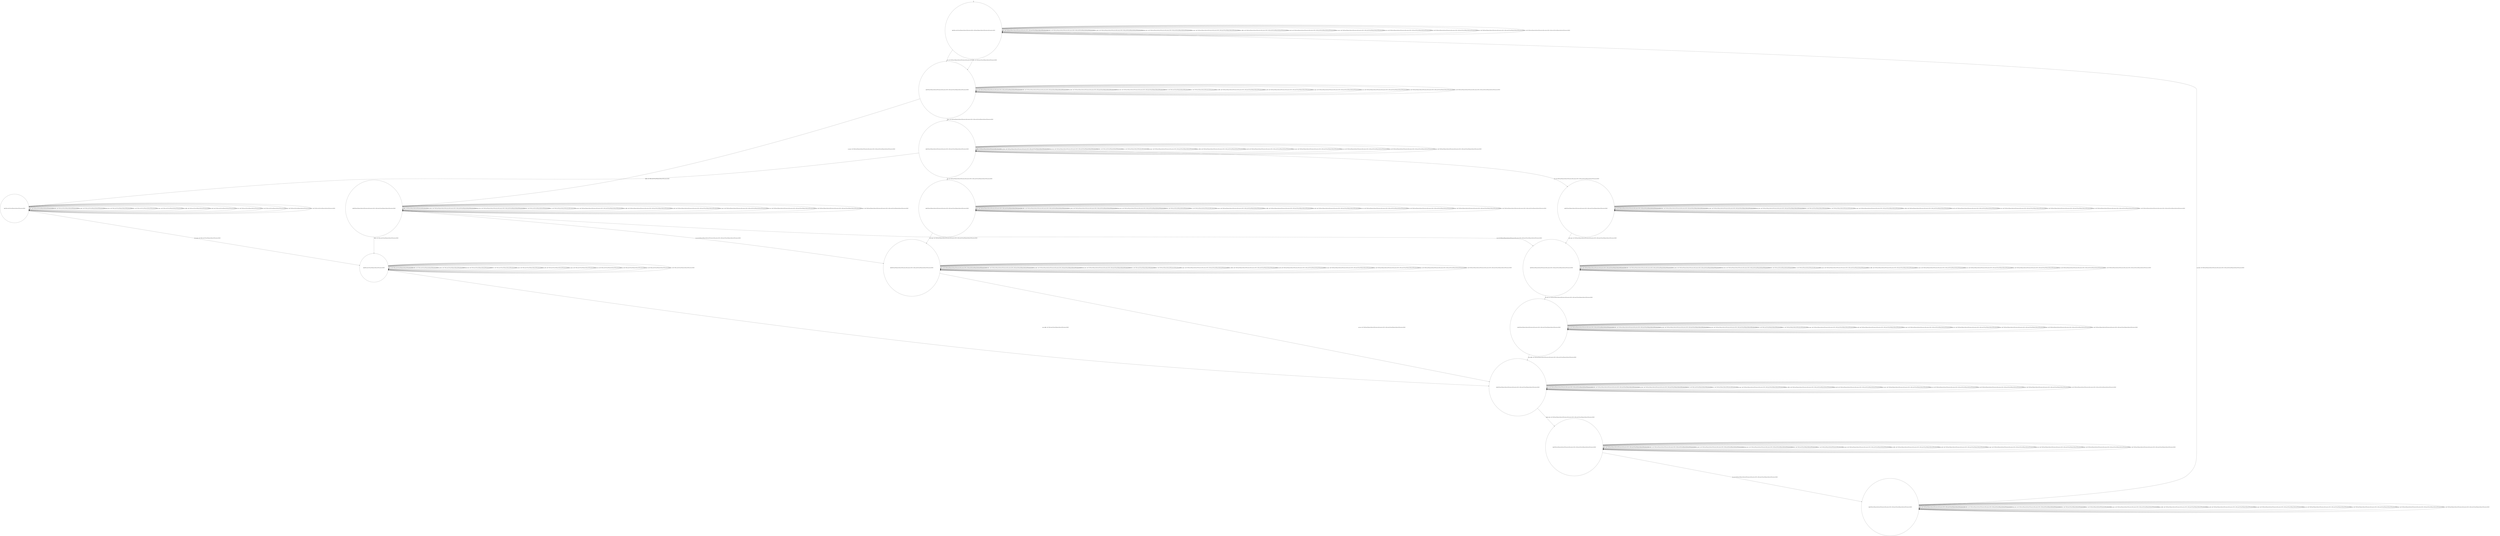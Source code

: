 digraph g {
	edge [lblstyle="above, sloped"];
	s0 [shape="circle" label="0@[((DOL and COF and TEA and CAP and TON and not EUR) or (EUR and TEA and CAP and TON and not DOL and not COF))]"];
	s1 [shape="circle" label="1@[((EUR and TEA and CAP and TON and not DOL and not COF) or (DOL and COF and TEA and CAP and TON and not EUR))]"];
	s2 [shape="circle" label="2@[((EUR and TEA and CAP and TON and not DOL and not COF) or (DOL and COF and TEA and CAP and TON and not EUR))]"];
	s3 [shape="circle" label="3@[((EUR and TEA and CAP and TON and not DOL and not COF) or (DOL and COF and TEA and CAP and TON and not EUR))]"];
	s4 [shape="circle" label="4@[((EUR and TEA and CAP and TON and not DOL and not COF) or (DOL and COF and TEA and CAP and TON and not EUR))]"];
	s5 [shape="circle" label="5@[((DOL and COF and TEA and CAP and TON and not EUR))]"];
	s6 [shape="circle" label="6@[((EUR and TEA and CAP and TON and not DOL and not COF) or (DOL and COF and TEA and CAP and TON and not EUR))]"];
	s7 [shape="circle" label="7@[((EUR and TEA and CAP and TON and not DOL and not COF) or (DOL and COF and TEA and CAP and TON and not EUR))]"];
	s8 [shape="circle" label="8@[((DOL and COF and TEA and CAP and TON and not EUR))]"];
	s9 [shape="circle" label="9@[((EUR and TEA and CAP and TON and not DOL and not COF) or (DOL and COF and TEA and CAP and TON and not EUR))]"];
	s10 [shape="circle" label="10@[((EUR and TEA and CAP and TON and not DOL and not COF) or (DOL and COF and TEA and CAP and TON and not EUR))]"];
	s11 [shape="circle" label="11@[((EUR and TEA and CAP and TON and not DOL and not COF) or (DOL and COF and TEA and CAP and TON and not EUR))]"];
	s12 [shape="circle" label="12@[((EUR and TEA and CAP and TON and not DOL and not COF) or (DOL and COF and TEA and CAP and TON and not EUR))]"];
	s13 [shape="circle" label="13@[((EUR and TEA and CAP and TON and not DOL and not COF) or (DOL and COF and TEA and CAP and TON and not EUR))]"];
	s0 -> s0 [label="cap / nok() [((EUR and TEA and CAP and TON and not DOL and not COF) or (DOL and COF and TEA and CAP and TON and not EUR))]"];
	s0 -> s0 [label="coffee / nok() [((EUR and TEA and CAP and TON and not DOL and not COF) or (DOL and COF and TEA and CAP and TON and not EUR))]"];
	s0 -> s0 [label="cup_taken / nok() [((EUR and TEA and CAP and TON and not DOL and not COF) or (DOL and COF and TEA and CAP and TON and not EUR))]"];
	s0 -> s0 [label="display_done / nok() [((EUR and TEA and CAP and TON and not DOL and not COF) or (DOL and COF and TEA and CAP and TON and not EUR))]"];
	s0 -> s1 [label="dollar / ok() [((DOL and COF and TEA and CAP and TON and not EUR))]"];
	s0 -> s1 [label="euro / ok() [((EUR and TEA and CAP and TON and not DOL and not COF))]"];
	s0 -> s0 [label="no_sugar / nok() [((EUR and TEA and CAP and TON and not DOL and not COF) or (DOL and COF and TEA and CAP and TON and not EUR))]"];
	s0 -> s0 [label="pour_coffee / nok() [((EUR and TEA and CAP and TON and not DOL and not COF) or (DOL and COF and TEA and CAP and TON and not EUR))]"];
	s0 -> s0 [label="pour_milk / nok() [((EUR and TEA and CAP and TON and not DOL and not COF) or (DOL and COF and TEA and CAP and TON and not EUR))]"];
	s0 -> s0 [label="pour_sugar / nok() [((EUR and TEA and CAP and TON and not DOL and not COF) or (DOL and COF and TEA and CAP and TON and not EUR))]"];
	s0 -> s0 [label="pour_tea / nok() [((EUR and TEA and CAP and TON and not DOL and not COF) or (DOL and COF and TEA and CAP and TON and not EUR))]"];
	s0 -> s0 [label="ring / nok() [((EUR and TEA and CAP and TON and not DOL and not COF) or (DOL and COF and TEA and CAP and TON and not EUR))]"];
	s0 -> s0 [label="sugar / nok() [((EUR and TEA and CAP and TON and not DOL and not COF) or (DOL and COF and TEA and CAP and TON and not EUR))]"];
	s0 -> s0 [label="tea / nok() [((EUR and TEA and CAP and TON and not DOL and not COF) or (DOL and COF and TEA and CAP and TON and not EUR))]"];
	s1 -> s1 [label="cap / nok() [((EUR and TEA and CAP and TON and not DOL and not COF) or (DOL and COF and TEA and CAP and TON and not EUR))]"];
	s1 -> s1 [label="coffee / nok() [((EUR and TEA and CAP and TON and not DOL and not COF) or (DOL and COF and TEA and CAP and TON and not EUR))]"];
	s1 -> s1 [label="cup_taken / nok() [((EUR and TEA and CAP and TON and not DOL and not COF) or (DOL and COF and TEA and CAP and TON and not EUR))]"];
	s1 -> s1 [label="display_done / nok() [((EUR and TEA and CAP and TON and not DOL and not COF) or (DOL and COF and TEA and CAP and TON and not EUR))]"];
	s1 -> s1 [label="dollar / nok() [((DOL and COF and TEA and CAP and TON and not EUR))]"];
	s1 -> s1 [label="euro / nok() [((EUR and TEA and CAP and TON and not DOL and not COF))]"];
	s1 -> s2 [label="no_sugar / ok() [((EUR and TEA and CAP and TON and not DOL and not COF) or (DOL and COF and TEA and CAP and TON and not EUR))]"];
	s1 -> s1 [label="pour_coffee / nok() [((EUR and TEA and CAP and TON and not DOL and not COF) or (DOL and COF and TEA and CAP and TON and not EUR))]"];
	s1 -> s1 [label="pour_milk / nok() [((EUR and TEA and CAP and TON and not DOL and not COF) or (DOL and COF and TEA and CAP and TON and not EUR))]"];
	s1 -> s1 [label="pour_sugar / nok() [((EUR and TEA and CAP and TON and not DOL and not COF) or (DOL and COF and TEA and CAP and TON and not EUR))]"];
	s1 -> s1 [label="pour_tea / nok() [((EUR and TEA and CAP and TON and not DOL and not COF) or (DOL and COF and TEA and CAP and TON and not EUR))]"];
	s1 -> s1 [label="ring / nok() [((EUR and TEA and CAP and TON and not DOL and not COF) or (DOL and COF and TEA and CAP and TON and not EUR))]"];
	s1 -> s3 [label="sugar / ok() [((EUR and TEA and CAP and TON and not DOL and not COF) or (DOL and COF and TEA and CAP and TON and not EUR))]"];
	s1 -> s1 [label="tea / nok() [((EUR and TEA and CAP and TON and not DOL and not COF) or (DOL and COF and TEA and CAP and TON and not EUR))]"];
	s2 -> s7 [label="cap / ok() [((EUR and TEA and CAP and TON and not DOL and not COF) or (DOL and COF and TEA and CAP and TON and not EUR))]"];
	s2 -> s2 [label="coffee / Ω [((EUR and TEA and CAP and TON and not DOL and not COF))]"];
	s2 -> s8 [label="coffee / ok() [((DOL and COF and TEA and CAP and TON and not EUR))]"];
	s2 -> s2 [label="cup_taken / nok() [((EUR and TEA and CAP and TON and not DOL and not COF) or (DOL and COF and TEA and CAP and TON and not EUR))]"];
	s2 -> s2 [label="display_done / nok() [((EUR and TEA and CAP and TON and not DOL and not COF) or (DOL and COF and TEA and CAP and TON and not EUR))]"];
	s2 -> s2 [label="dollar / nok() [((DOL and COF and TEA and CAP and TON and not EUR))]"];
	s2 -> s2 [label="euro / nok() [((EUR and TEA and CAP and TON and not DOL and not COF))]"];
	s2 -> s2 [label="no_sugar / nok() [((EUR and TEA and CAP and TON and not DOL and not COF) or (DOL and COF and TEA and CAP and TON and not EUR))]"];
	s2 -> s2 [label="pour_coffee / nok() [((EUR and TEA and CAP and TON and not DOL and not COF) or (DOL and COF and TEA and CAP and TON and not EUR))]"];
	s2 -> s2 [label="pour_milk / nok() [((EUR and TEA and CAP and TON and not DOL and not COF) or (DOL and COF and TEA and CAP and TON and not EUR))]"];
	s2 -> s2 [label="pour_sugar / nok() [((EUR and TEA and CAP and TON and not DOL and not COF) or (DOL and COF and TEA and CAP and TON and not EUR))]"];
	s2 -> s2 [label="pour_tea / nok() [((EUR and TEA and CAP and TON and not DOL and not COF) or (DOL and COF and TEA and CAP and TON and not EUR))]"];
	s2 -> s2 [label="ring / nok() [((EUR and TEA and CAP and TON and not DOL and not COF) or (DOL and COF and TEA and CAP and TON and not EUR))]"];
	s2 -> s2 [label="sugar / void() [((EUR and TEA and CAP and TON and not DOL and not COF) or (DOL and COF and TEA and CAP and TON and not EUR))]"];
	s2 -> s9 [label="tea / ok() [((EUR and TEA and CAP and TON and not DOL and not COF) or (DOL and COF and TEA and CAP and TON and not EUR))]"];
	s3 -> s4 [label="cap / ok() [((EUR and TEA and CAP and TON and not DOL and not COF) or (DOL and COF and TEA and CAP and TON and not EUR))]"];
	s3 -> s5 [label="coffee / ok() [((DOL and COF and TEA and CAP and TON and not EUR))]"];
	s3 -> s3 [label="coffee / Ω [((EUR and TEA and CAP and TON and not DOL and not COF))]"];
	s3 -> s3 [label="cup_taken / nok() [((EUR and TEA and CAP and TON and not DOL and not COF) or (DOL and COF and TEA and CAP and TON and not EUR))]"];
	s3 -> s3 [label="display_done / nok() [((EUR and TEA and CAP and TON and not DOL and not COF) or (DOL and COF and TEA and CAP and TON and not EUR))]"];
	s3 -> s3 [label="dollar / nok() [((DOL and COF and TEA and CAP and TON and not EUR))]"];
	s3 -> s3 [label="euro / nok() [((EUR and TEA and CAP and TON and not DOL and not COF))]"];
	s3 -> s3 [label="no_sugar / void() [((EUR and TEA and CAP and TON and not DOL and not COF) or (DOL and COF and TEA and CAP and TON and not EUR))]"];
	s3 -> s3 [label="pour_coffee / nok() [((EUR and TEA and CAP and TON and not DOL and not COF) or (DOL and COF and TEA and CAP and TON and not EUR))]"];
	s3 -> s3 [label="pour_milk / nok() [((EUR and TEA and CAP and TON and not DOL and not COF) or (DOL and COF and TEA and CAP and TON and not EUR))]"];
	s3 -> s3 [label="pour_sugar / nok() [((EUR and TEA and CAP and TON and not DOL and not COF) or (DOL and COF and TEA and CAP and TON and not EUR))]"];
	s3 -> s3 [label="pour_tea / nok() [((EUR and TEA and CAP and TON and not DOL and not COF) or (DOL and COF and TEA and CAP and TON and not EUR))]"];
	s3 -> s3 [label="ring / nok() [((EUR and TEA and CAP and TON and not DOL and not COF) or (DOL and COF and TEA and CAP and TON and not EUR))]"];
	s3 -> s3 [label="sugar / nok() [((EUR and TEA and CAP and TON and not DOL and not COF) or (DOL and COF and TEA and CAP and TON and not EUR))]"];
	s3 -> s6 [label="tea / ok() [((EUR and TEA and CAP and TON and not DOL and not COF) or (DOL and COF and TEA and CAP and TON and not EUR))]"];
	s4 -> s4 [label="cap / nok() [((EUR and TEA and CAP and TON and not DOL and not COF) or (DOL and COF and TEA and CAP and TON and not EUR))]"];
	s4 -> s4 [label="coffee / void() [((EUR and TEA and CAP and TON and not DOL and not COF) or (DOL and COF and TEA and CAP and TON and not EUR))]"];
	s4 -> s4 [label="cup_taken / nok() [((EUR and TEA and CAP and TON and not DOL and not COF) or (DOL and COF and TEA and CAP and TON and not EUR))]"];
	s4 -> s4 [label="display_done / nok() [((EUR and TEA and CAP and TON and not DOL and not COF) or (DOL and COF and TEA and CAP and TON and not EUR))]"];
	s4 -> s4 [label="dollar / nok() [((DOL and COF and TEA and CAP and TON and not EUR))]"];
	s4 -> s4 [label="euro / nok() [((EUR and TEA and CAP and TON and not DOL and not COF))]"];
	s4 -> s4 [label="no_sugar / nok() [((EUR and TEA and CAP and TON and not DOL and not COF) or (DOL and COF and TEA and CAP and TON and not EUR))]"];
	s4 -> s4 [label="pour_coffee / nok() [((EUR and TEA and CAP and TON and not DOL and not COF) or (DOL and COF and TEA and CAP and TON and not EUR))]"];
	s4 -> s4 [label="pour_milk / nok() [((EUR and TEA and CAP and TON and not DOL and not COF) or (DOL and COF and TEA and CAP and TON and not EUR))]"];
	s4 -> s7 [label="pour_sugar / ok() [((EUR and TEA and CAP and TON and not DOL and not COF) or (DOL and COF and TEA and CAP and TON and not EUR))]"];
	s4 -> s4 [label="pour_tea / nok() [((EUR and TEA and CAP and TON and not DOL and not COF) or (DOL and COF and TEA and CAP and TON and not EUR))]"];
	s4 -> s4 [label="ring / nok() [((EUR and TEA and CAP and TON and not DOL and not COF) or (DOL and COF and TEA and CAP and TON and not EUR))]"];
	s4 -> s4 [label="sugar / nok() [((EUR and TEA and CAP and TON and not DOL and not COF) or (DOL and COF and TEA and CAP and TON and not EUR))]"];
	s4 -> s4 [label="tea / void() [((EUR and TEA and CAP and TON and not DOL and not COF) or (DOL and COF and TEA and CAP and TON and not EUR))]"];
	s5 -> s5 [label="cap / void() [((DOL and COF and TEA and CAP and TON and not EUR))]"];
	s5 -> s5 [label="coffee / nok() [((DOL and COF and TEA and CAP and TON and not EUR))]"];
	s5 -> s5 [label="cup_taken / nok() [((DOL and COF and TEA and CAP and TON and not EUR))]"];
	s5 -> s5 [label="display_done / nok() [((DOL and COF and TEA and CAP and TON and not EUR))]"];
	s5 -> s5 [label="dollar / nok() [((DOL and COF and TEA and CAP and TON and not EUR))]"];
	s5 -> s5 [label="no_sugar / nok() [((DOL and COF and TEA and CAP and TON and not EUR))]"];
	s5 -> s5 [label="pour_coffee / nok() [((DOL and COF and TEA and CAP and TON and not EUR))]"];
	s5 -> s5 [label="pour_milk / nok() [((DOL and COF and TEA and CAP and TON and not EUR))]"];
	s5 -> s8 [label="pour_sugar / ok() [((DOL and COF and TEA and CAP and TON and not EUR))]"];
	s5 -> s5 [label="pour_tea / nok() [((DOL and COF and TEA and CAP and TON and not EUR))]"];
	s5 -> s5 [label="ring / nok() [((DOL and COF and TEA and CAP and TON and not EUR))]"];
	s5 -> s5 [label="sugar / nok() [((DOL and COF and TEA and CAP and TON and not EUR))]"];
	s5 -> s5 [label="tea / void() [((DOL and COF and TEA and CAP and TON and not EUR))]"];
	s6 -> s6 [label="cap / void() [((EUR and TEA and CAP and TON and not DOL and not COF) or (DOL and COF and TEA and CAP and TON and not EUR))]"];
	s6 -> s6 [label="coffee / void() [((EUR and TEA and CAP and TON and not DOL and not COF) or (DOL and COF and TEA and CAP and TON and not EUR))]"];
	s6 -> s6 [label="cup_taken / nok() [((EUR and TEA and CAP and TON and not DOL and not COF) or (DOL and COF and TEA and CAP and TON and not EUR))]"];
	s6 -> s6 [label="display_done / nok() [((EUR and TEA and CAP and TON and not DOL and not COF) or (DOL and COF and TEA and CAP and TON and not EUR))]"];
	s6 -> s6 [label="dollar / nok() [((DOL and COF and TEA and CAP and TON and not EUR))]"];
	s6 -> s6 [label="euro / nok() [((EUR and TEA and CAP and TON and not DOL and not COF))]"];
	s6 -> s6 [label="no_sugar / nok() [((EUR and TEA and CAP and TON and not DOL and not COF) or (DOL and COF and TEA and CAP and TON and not EUR))]"];
	s6 -> s6 [label="pour_coffee / nok() [((EUR and TEA and CAP and TON and not DOL and not COF) or (DOL and COF and TEA and CAP and TON and not EUR))]"];
	s6 -> s6 [label="pour_milk / nok() [((EUR and TEA and CAP and TON and not DOL and not COF) or (DOL and COF and TEA and CAP and TON and not EUR))]"];
	s6 -> s9 [label="pour_sugar / ok() [((EUR and TEA and CAP and TON and not DOL and not COF) or (DOL and COF and TEA and CAP and TON and not EUR))]"];
	s6 -> s6 [label="pour_tea / nok() [((EUR and TEA and CAP and TON and not DOL and not COF) or (DOL and COF and TEA and CAP and TON and not EUR))]"];
	s6 -> s6 [label="ring / nok() [((EUR and TEA and CAP and TON and not DOL and not COF) or (DOL and COF and TEA and CAP and TON and not EUR))]"];
	s6 -> s6 [label="sugar / nok() [((EUR and TEA and CAP and TON and not DOL and not COF) or (DOL and COF and TEA and CAP and TON and not EUR))]"];
	s6 -> s6 [label="tea / nok() [((EUR and TEA and CAP and TON and not DOL and not COF) or (DOL and COF and TEA and CAP and TON and not EUR))]"];
	s7 -> s7 [label="cap / nok() [((EUR and TEA and CAP and TON and not DOL and not COF) or (DOL and COF and TEA and CAP and TON and not EUR))]"];
	s7 -> s7 [label="coffee / void() [((EUR and TEA and CAP and TON and not DOL and not COF) or (DOL and COF and TEA and CAP and TON and not EUR))]"];
	s7 -> s7 [label="cup_taken / nok() [((EUR and TEA and CAP and TON and not DOL and not COF) or (DOL and COF and TEA and CAP and TON and not EUR))]"];
	s7 -> s7 [label="display_done / nok() [((EUR and TEA and CAP and TON and not DOL and not COF) or (DOL and COF and TEA and CAP and TON and not EUR))]"];
	s7 -> s7 [label="dollar / nok() [((DOL and COF and TEA and CAP and TON and not EUR))]"];
	s7 -> s7 [label="euro / nok() [((EUR and TEA and CAP and TON and not DOL and not COF))]"];
	s7 -> s7 [label="no_sugar / nok() [((EUR and TEA and CAP and TON and not DOL and not COF) or (DOL and COF and TEA and CAP and TON and not EUR))]"];
	s7 -> s7 [label="pour_coffee / nok() [((EUR and TEA and CAP and TON and not DOL and not COF) or (DOL and COF and TEA and CAP and TON and not EUR))]"];
	s7 -> s11 [label="pour_milk / ok() [((EUR and TEA and CAP and TON and not DOL and not COF) or (DOL and COF and TEA and CAP and TON and not EUR))]"];
	s7 -> s7 [label="pour_sugar / nok() [((EUR and TEA and CAP and TON and not DOL and not COF) or (DOL and COF and TEA and CAP and TON and not EUR))]"];
	s7 -> s7 [label="pour_tea / nok() [((EUR and TEA and CAP and TON and not DOL and not COF) or (DOL and COF and TEA and CAP and TON and not EUR))]"];
	s7 -> s7 [label="ring / nok() [((EUR and TEA and CAP and TON and not DOL and not COF) or (DOL and COF and TEA and CAP and TON and not EUR))]"];
	s7 -> s7 [label="sugar / nok() [((EUR and TEA and CAP and TON and not DOL and not COF) or (DOL and COF and TEA and CAP and TON and not EUR))]"];
	s7 -> s7 [label="tea / void() [((EUR and TEA and CAP and TON and not DOL and not COF) or (DOL and COF and TEA and CAP and TON and not EUR))]"];
	s8 -> s8 [label="cap / void() [((DOL and COF and TEA and CAP and TON and not EUR))]"];
	s8 -> s8 [label="coffee / nok() [((DOL and COF and TEA and CAP and TON and not EUR))]"];
	s8 -> s8 [label="cup_taken / nok() [((DOL and COF and TEA and CAP and TON and not EUR))]"];
	s8 -> s8 [label="display_done / nok() [((DOL and COF and TEA and CAP and TON and not EUR))]"];
	s8 -> s8 [label="dollar / nok() [((DOL and COF and TEA and CAP and TON and not EUR))]"];
	s8 -> s8 [label="no_sugar / nok() [((DOL and COF and TEA and CAP and TON and not EUR))]"];
	s8 -> s10 [label="pour_coffee / ok() [((DOL and COF and TEA and CAP and TON and not EUR))]"];
	s8 -> s8 [label="pour_milk / nok() [((DOL and COF and TEA and CAP and TON and not EUR))]"];
	s8 -> s8 [label="pour_sugar / nok() [((DOL and COF and TEA and CAP and TON and not EUR))]"];
	s8 -> s8 [label="pour_tea / nok() [((DOL and COF and TEA and CAP and TON and not EUR))]"];
	s8 -> s8 [label="ring / nok() [((DOL and COF and TEA and CAP and TON and not EUR))]"];
	s8 -> s8 [label="sugar / nok() [((DOL and COF and TEA and CAP and TON and not EUR))]"];
	s8 -> s8 [label="tea / void() [((DOL and COF and TEA and CAP and TON and not EUR))]"];
	s9 -> s9 [label="cap / void() [((EUR and TEA and CAP and TON and not DOL and not COF) or (DOL and COF and TEA and CAP and TON and not EUR))]"];
	s9 -> s9 [label="coffee / void() [((EUR and TEA and CAP and TON and not DOL and not COF) or (DOL and COF and TEA and CAP and TON and not EUR))]"];
	s9 -> s9 [label="cup_taken / nok() [((EUR and TEA and CAP and TON and not DOL and not COF) or (DOL and COF and TEA and CAP and TON and not EUR))]"];
	s9 -> s9 [label="display_done / nok() [((EUR and TEA and CAP and TON and not DOL and not COF) or (DOL and COF and TEA and CAP and TON and not EUR))]"];
	s9 -> s9 [label="dollar / nok() [((DOL and COF and TEA and CAP and TON and not EUR))]"];
	s9 -> s9 [label="euro / nok() [((EUR and TEA and CAP and TON and not DOL and not COF))]"];
	s9 -> s9 [label="no_sugar / nok() [((EUR and TEA and CAP and TON and not DOL and not COF) or (DOL and COF and TEA and CAP and TON and not EUR))]"];
	s9 -> s9 [label="pour_coffee / nok() [((EUR and TEA and CAP and TON and not DOL and not COF) or (DOL and COF and TEA and CAP and TON and not EUR))]"];
	s9 -> s9 [label="pour_milk / nok() [((EUR and TEA and CAP and TON and not DOL and not COF) or (DOL and COF and TEA and CAP and TON and not EUR))]"];
	s9 -> s9 [label="pour_sugar / nok() [((EUR and TEA and CAP and TON and not DOL and not COF) or (DOL and COF and TEA and CAP and TON and not EUR))]"];
	s9 -> s10 [label="pour_tea / ok() [((EUR and TEA and CAP and TON and not DOL and not COF) or (DOL and COF and TEA and CAP and TON and not EUR))]"];
	s9 -> s9 [label="ring / nok() [((EUR and TEA and CAP and TON and not DOL and not COF) or (DOL and COF and TEA and CAP and TON and not EUR))]"];
	s9 -> s9 [label="sugar / nok() [((EUR and TEA and CAP and TON and not DOL and not COF) or (DOL and COF and TEA and CAP and TON and not EUR))]"];
	s9 -> s9 [label="tea / nok() [((EUR and TEA and CAP and TON and not DOL and not COF) or (DOL and COF and TEA and CAP and TON and not EUR))]"];
	s10 -> s10 [label="cap / nok() [((EUR and TEA and CAP and TON and not DOL and not COF) or (DOL and COF and TEA and CAP and TON and not EUR))]"];
	s10 -> s10 [label="coffee / nok() [((EUR and TEA and CAP and TON and not DOL and not COF) or (DOL and COF and TEA and CAP and TON and not EUR))]"];
	s10 -> s10 [label="cup_taken / nok() [((EUR and TEA and CAP and TON and not DOL and not COF) or (DOL and COF and TEA and CAP and TON and not EUR))]"];
	s10 -> s12 [label="display_done / ok() [((EUR and TEA and CAP and TON and not DOL and not COF) or (DOL and COF and TEA and CAP and TON and not EUR))]"];
	s10 -> s10 [label="dollar / nok() [((DOL and COF and TEA and CAP and TON and not EUR))]"];
	s10 -> s10 [label="euro / nok() [((EUR and TEA and CAP and TON and not DOL and not COF))]"];
	s10 -> s10 [label="no_sugar / nok() [((EUR and TEA and CAP and TON and not DOL and not COF) or (DOL and COF and TEA and CAP and TON and not EUR))]"];
	s10 -> s10 [label="pour_coffee / nok() [((EUR and TEA and CAP and TON and not DOL and not COF) or (DOL and COF and TEA and CAP and TON and not EUR))]"];
	s10 -> s10 [label="pour_milk / nok() [((EUR and TEA and CAP and TON and not DOL and not COF) or (DOL and COF and TEA and CAP and TON and not EUR))]"];
	s10 -> s10 [label="pour_sugar / nok() [((EUR and TEA and CAP and TON and not DOL and not COF) or (DOL and COF and TEA and CAP and TON and not EUR))]"];
	s10 -> s10 [label="pour_tea / nok() [((EUR and TEA and CAP and TON and not DOL and not COF) or (DOL and COF and TEA and CAP and TON and not EUR))]"];
	s10 -> s10 [label="ring / nok() [((EUR and TEA and CAP and TON and not DOL and not COF) or (DOL and COF and TEA and CAP and TON and not EUR))]"];
	s10 -> s10 [label="sugar / nok() [((EUR and TEA and CAP and TON and not DOL and not COF) or (DOL and COF and TEA and CAP and TON and not EUR))]"];
	s10 -> s10 [label="tea / nok() [((EUR and TEA and CAP and TON and not DOL and not COF) or (DOL and COF and TEA and CAP and TON and not EUR))]"];
	s11 -> s11 [label="cap / nok() [((EUR and TEA and CAP and TON and not DOL and not COF) or (DOL and COF and TEA and CAP and TON and not EUR))]"];
	s11 -> s11 [label="coffee / nok() [((EUR and TEA and CAP and TON and not DOL and not COF) or (DOL and COF and TEA and CAP and TON and not EUR))]"];
	s11 -> s11 [label="cup_taken / nok() [((EUR and TEA and CAP and TON and not DOL and not COF) or (DOL and COF and TEA and CAP and TON and not EUR))]"];
	s11 -> s11 [label="display_done / nok() [((EUR and TEA and CAP and TON and not DOL and not COF) or (DOL and COF and TEA and CAP and TON and not EUR))]"];
	s11 -> s11 [label="dollar / nok() [((DOL and COF and TEA and CAP and TON and not EUR))]"];
	s11 -> s11 [label="euro / nok() [((EUR and TEA and CAP and TON and not DOL and not COF))]"];
	s11 -> s11 [label="no_sugar / nok() [((EUR and TEA and CAP and TON and not DOL and not COF) or (DOL and COF and TEA and CAP and TON and not EUR))]"];
	s11 -> s10 [label="pour_coffee / ok() [((EUR and TEA and CAP and TON and not DOL and not COF) or (DOL and COF and TEA and CAP and TON and not EUR))]"];
	s11 -> s11 [label="pour_milk / nok() [((EUR and TEA and CAP and TON and not DOL and not COF) or (DOL and COF and TEA and CAP and TON and not EUR))]"];
	s11 -> s11 [label="pour_sugar / nok() [((EUR and TEA and CAP and TON and not DOL and not COF) or (DOL and COF and TEA and CAP and TON and not EUR))]"];
	s11 -> s11 [label="pour_tea / nok() [((EUR and TEA and CAP and TON and not DOL and not COF) or (DOL and COF and TEA and CAP and TON and not EUR))]"];
	s11 -> s11 [label="ring / nok() [((EUR and TEA and CAP and TON and not DOL and not COF) or (DOL and COF and TEA and CAP and TON and not EUR))]"];
	s11 -> s11 [label="sugar / nok() [((EUR and TEA and CAP and TON and not DOL and not COF) or (DOL and COF and TEA and CAP and TON and not EUR))]"];
	s11 -> s11 [label="tea / nok() [((EUR and TEA and CAP and TON and not DOL and not COF) or (DOL and COF and TEA and CAP and TON and not EUR))]"];
	s12 -> s12 [label="cap / nok() [((EUR and TEA and CAP and TON and not DOL and not COF) or (DOL and COF and TEA and CAP and TON and not EUR))]"];
	s12 -> s12 [label="coffee / nok() [((EUR and TEA and CAP and TON and not DOL and not COF) or (DOL and COF and TEA and CAP and TON and not EUR))]"];
	s12 -> s12 [label="cup_taken / nok() [((EUR and TEA and CAP and TON and not DOL and not COF) or (DOL and COF and TEA and CAP and TON and not EUR))]"];
	s12 -> s12 [label="display_done / nok() [((EUR and TEA and CAP and TON and not DOL and not COF) or (DOL and COF and TEA and CAP and TON and not EUR))]"];
	s12 -> s12 [label="dollar / nok() [((DOL and COF and TEA and CAP and TON and not EUR))]"];
	s12 -> s12 [label="euro / nok() [((EUR and TEA and CAP and TON and not DOL and not COF))]"];
	s12 -> s12 [label="no_sugar / nok() [((EUR and TEA and CAP and TON and not DOL and not COF) or (DOL and COF and TEA and CAP and TON and not EUR))]"];
	s12 -> s12 [label="pour_coffee / nok() [((EUR and TEA and CAP and TON and not DOL and not COF) or (DOL and COF and TEA and CAP and TON and not EUR))]"];
	s12 -> s12 [label="pour_milk / nok() [((EUR and TEA and CAP and TON and not DOL and not COF) or (DOL and COF and TEA and CAP and TON and not EUR))]"];
	s12 -> s12 [label="pour_sugar / nok() [((EUR and TEA and CAP and TON and not DOL and not COF) or (DOL and COF and TEA and CAP and TON and not EUR))]"];
	s12 -> s12 [label="pour_tea / nok() [((EUR and TEA and CAP and TON and not DOL and not COF) or (DOL and COF and TEA and CAP and TON and not EUR))]"];
	s12 -> s13 [label="ring / ok() [((EUR and TEA and CAP and TON and not DOL and not COF) or (DOL and COF and TEA and CAP and TON and not EUR))]"];
	s12 -> s12 [label="sugar / nok() [((EUR and TEA and CAP and TON and not DOL and not COF) or (DOL and COF and TEA and CAP and TON and not EUR))]"];
	s12 -> s12 [label="tea / nok() [((EUR and TEA and CAP and TON and not DOL and not COF) or (DOL and COF and TEA and CAP and TON and not EUR))]"];
	s13 -> s13 [label="cap / nok() [((EUR and TEA and CAP and TON and not DOL and not COF) or (DOL and COF and TEA and CAP and TON and not EUR))]"];
	s13 -> s13 [label="coffee / nok() [((EUR and TEA and CAP and TON and not DOL and not COF) or (DOL and COF and TEA and CAP and TON and not EUR))]"];
	s13 -> s0 [label="cup_taken / ok() [((EUR and TEA and CAP and TON and not DOL and not COF) or (DOL and COF and TEA and CAP and TON and not EUR))]"];
	s13 -> s13 [label="display_done / nok() [((EUR and TEA and CAP and TON and not DOL and not COF) or (DOL and COF and TEA and CAP and TON and not EUR))]"];
	s13 -> s13 [label="dollar / nok() [((DOL and COF and TEA and CAP and TON and not EUR))]"];
	s13 -> s13 [label="euro / nok() [((EUR and TEA and CAP and TON and not DOL and not COF))]"];
	s13 -> s13 [label="no_sugar / nok() [((EUR and TEA and CAP and TON and not DOL and not COF) or (DOL and COF and TEA and CAP and TON and not EUR))]"];
	s13 -> s13 [label="pour_coffee / nok() [((EUR and TEA and CAP and TON and not DOL and not COF) or (DOL and COF and TEA and CAP and TON and not EUR))]"];
	s13 -> s13 [label="pour_milk / nok() [((EUR and TEA and CAP and TON and not DOL and not COF) or (DOL and COF and TEA and CAP and TON and not EUR))]"];
	s13 -> s13 [label="pour_sugar / nok() [((EUR and TEA and CAP and TON and not DOL and not COF) or (DOL and COF and TEA and CAP and TON and not EUR))]"];
	s13 -> s13 [label="pour_tea / nok() [((EUR and TEA and CAP and TON and not DOL and not COF) or (DOL and COF and TEA and CAP and TON and not EUR))]"];
	s13 -> s13 [label="ring / nok() [((EUR and TEA and CAP and TON and not DOL and not COF) or (DOL and COF and TEA and CAP and TON and not EUR))]"];
	s13 -> s13 [label="sugar / nok() [((EUR and TEA and CAP and TON and not DOL and not COF) or (DOL and COF and TEA and CAP and TON and not EUR))]"];
	s13 -> s13 [label="tea / nok() [((EUR and TEA and CAP and TON and not DOL and not COF) or (DOL and COF and TEA and CAP and TON and not EUR))]"];
	__start0 [label="" shape="none" width="0" height="0"];
	__start0 -> s0;
}